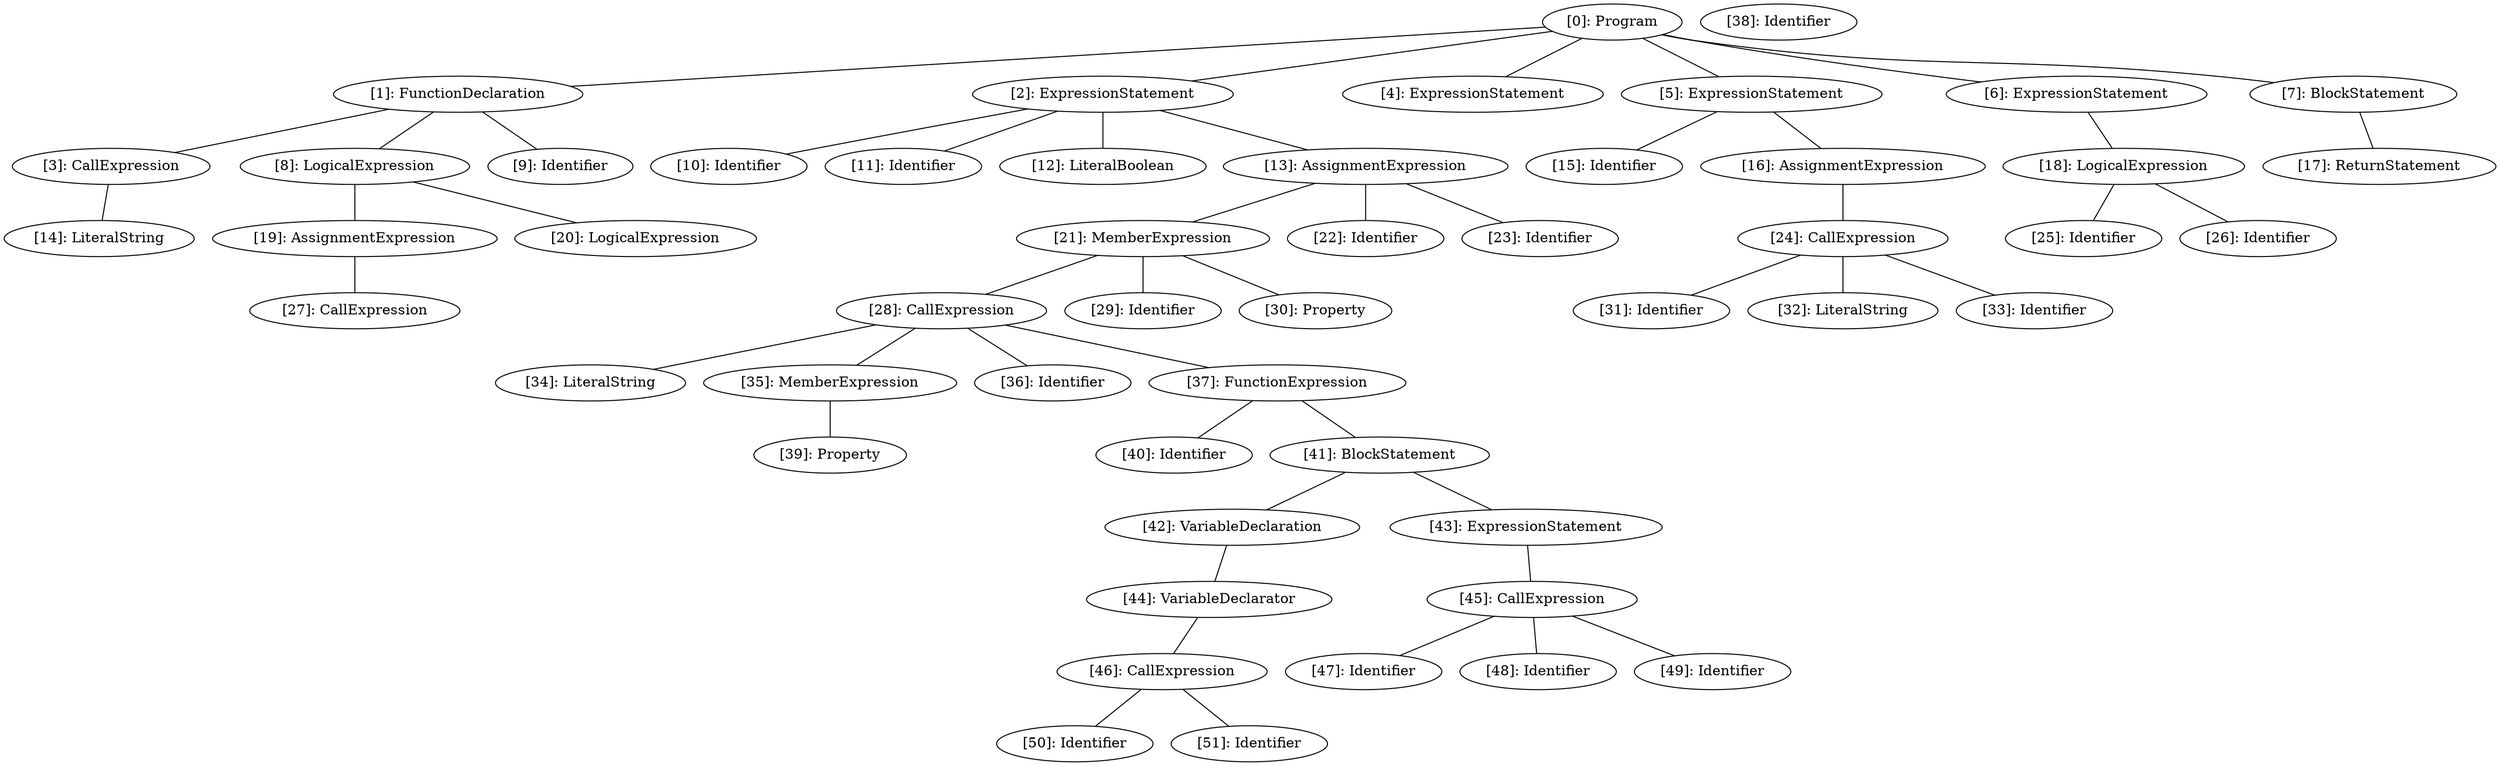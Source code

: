 // Result
graph {
	0 [label="[0]: Program"]
	1 [label="[1]: FunctionDeclaration"]
	2 [label="[2]: ExpressionStatement"]
	3 [label="[3]: CallExpression"]
	4 [label="[4]: ExpressionStatement"]
	5 [label="[5]: ExpressionStatement"]
	6 [label="[6]: ExpressionStatement"]
	7 [label="[7]: BlockStatement"]
	8 [label="[8]: LogicalExpression"]
	9 [label="[9]: Identifier"]
	10 [label="[10]: Identifier"]
	11 [label="[11]: Identifier"]
	12 [label="[12]: LiteralBoolean"]
	13 [label="[13]: AssignmentExpression"]
	14 [label="[14]: LiteralString"]
	15 [label="[15]: Identifier"]
	16 [label="[16]: AssignmentExpression"]
	17 [label="[17]: ReturnStatement"]
	18 [label="[18]: LogicalExpression"]
	19 [label="[19]: AssignmentExpression"]
	20 [label="[20]: LogicalExpression"]
	21 [label="[21]: MemberExpression"]
	22 [label="[22]: Identifier"]
	23 [label="[23]: Identifier"]
	24 [label="[24]: CallExpression"]
	25 [label="[25]: Identifier"]
	26 [label="[26]: Identifier"]
	27 [label="[27]: CallExpression"]
	28 [label="[28]: CallExpression"]
	29 [label="[29]: Identifier"]
	30 [label="[30]: Property"]
	31 [label="[31]: Identifier"]
	32 [label="[32]: LiteralString"]
	33 [label="[33]: Identifier"]
	34 [label="[34]: LiteralString"]
	35 [label="[35]: MemberExpression"]
	36 [label="[36]: Identifier"]
	37 [label="[37]: FunctionExpression"]
	38 [label="[38]: Identifier"]
	39 [label="[39]: Property"]
	40 [label="[40]: Identifier"]
	41 [label="[41]: BlockStatement"]
	42 [label="[42]: VariableDeclaration"]
	43 [label="[43]: ExpressionStatement"]
	44 [label="[44]: VariableDeclarator"]
	45 [label="[45]: CallExpression"]
	46 [label="[46]: CallExpression"]
	47 [label="[47]: Identifier"]
	48 [label="[48]: Identifier"]
	49 [label="[49]: Identifier"]
	50 [label="[50]: Identifier"]
	51 [label="[51]: Identifier"]
	0 -- 1
	0 -- 2
	0 -- 4
	0 -- 5
	0 -- 6
	0 -- 7
	1 -- 3
	1 -- 8
	1 -- 9
	2 -- 10
	2 -- 11
	2 -- 12
	2 -- 13
	3 -- 14
	5 -- 15
	5 -- 16
	6 -- 18
	7 -- 17
	8 -- 19
	8 -- 20
	13 -- 21
	13 -- 22
	13 -- 23
	16 -- 24
	18 -- 25
	18 -- 26
	19 -- 27
	21 -- 28
	21 -- 29
	21 -- 30
	24 -- 31
	24 -- 32
	24 -- 33
	28 -- 34
	28 -- 35
	28 -- 36
	28 -- 37
	35 -- 39
	37 -- 40
	37 -- 41
	41 -- 42
	41 -- 43
	42 -- 44
	43 -- 45
	44 -- 46
	45 -- 47
	45 -- 48
	45 -- 49
	46 -- 50
	46 -- 51
}
